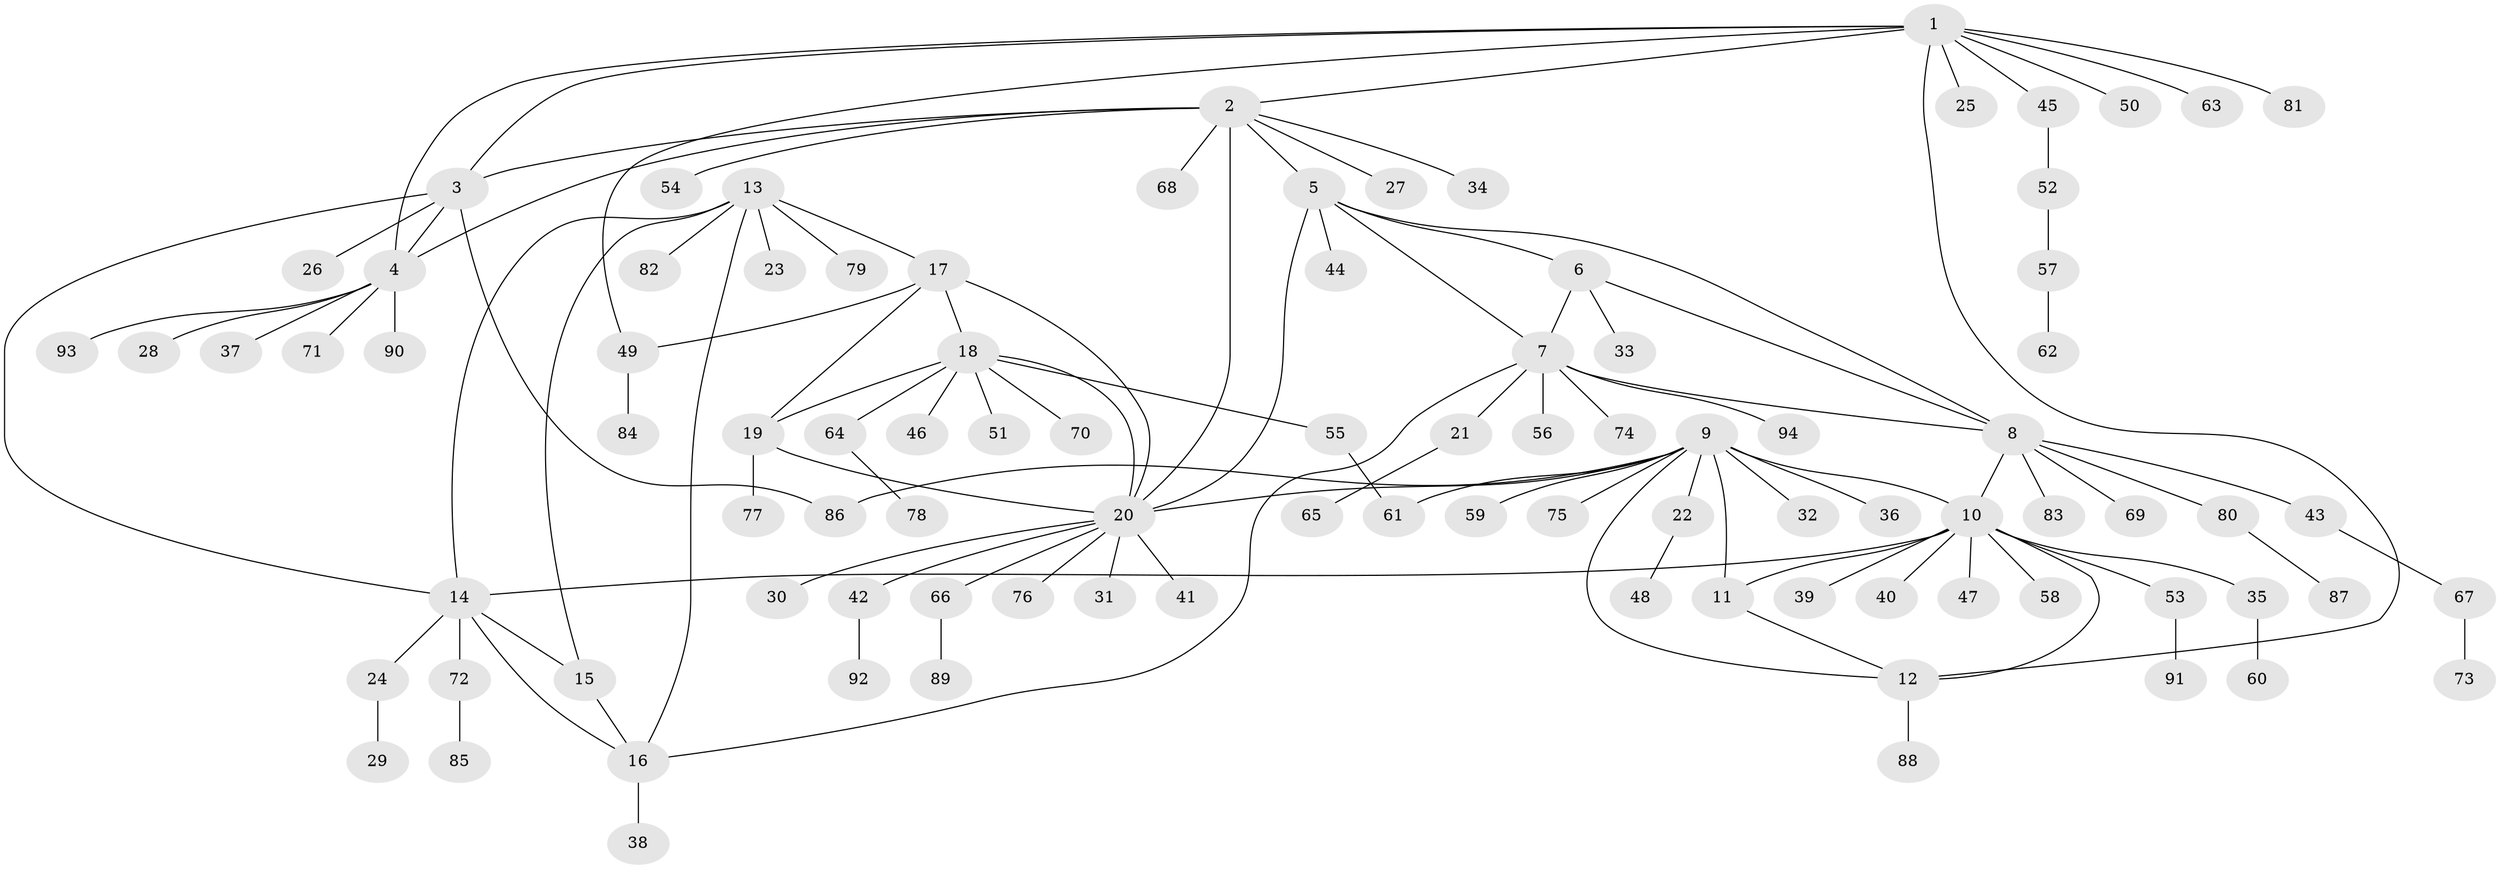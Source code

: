// coarse degree distribution, {7: 0.034482758620689655, 3: 0.1724137931034483, 6: 0.10344827586206896, 5: 0.10344827586206896, 8: 0.034482758620689655, 1: 0.4482758620689655, 2: 0.10344827586206896}
// Generated by graph-tools (version 1.1) at 2025/52/03/04/25 22:52:12]
// undirected, 94 vertices, 117 edges
graph export_dot {
  node [color=gray90,style=filled];
  1;
  2;
  3;
  4;
  5;
  6;
  7;
  8;
  9;
  10;
  11;
  12;
  13;
  14;
  15;
  16;
  17;
  18;
  19;
  20;
  21;
  22;
  23;
  24;
  25;
  26;
  27;
  28;
  29;
  30;
  31;
  32;
  33;
  34;
  35;
  36;
  37;
  38;
  39;
  40;
  41;
  42;
  43;
  44;
  45;
  46;
  47;
  48;
  49;
  50;
  51;
  52;
  53;
  54;
  55;
  56;
  57;
  58;
  59;
  60;
  61;
  62;
  63;
  64;
  65;
  66;
  67;
  68;
  69;
  70;
  71;
  72;
  73;
  74;
  75;
  76;
  77;
  78;
  79;
  80;
  81;
  82;
  83;
  84;
  85;
  86;
  87;
  88;
  89;
  90;
  91;
  92;
  93;
  94;
  1 -- 2;
  1 -- 3;
  1 -- 4;
  1 -- 12;
  1 -- 25;
  1 -- 45;
  1 -- 49;
  1 -- 50;
  1 -- 63;
  1 -- 81;
  2 -- 3;
  2 -- 4;
  2 -- 5;
  2 -- 20;
  2 -- 27;
  2 -- 34;
  2 -- 54;
  2 -- 68;
  3 -- 4;
  3 -- 14;
  3 -- 26;
  3 -- 86;
  4 -- 28;
  4 -- 37;
  4 -- 71;
  4 -- 90;
  4 -- 93;
  5 -- 6;
  5 -- 7;
  5 -- 8;
  5 -- 20;
  5 -- 44;
  6 -- 7;
  6 -- 8;
  6 -- 33;
  7 -- 8;
  7 -- 16;
  7 -- 21;
  7 -- 56;
  7 -- 74;
  7 -- 94;
  8 -- 10;
  8 -- 43;
  8 -- 69;
  8 -- 80;
  8 -- 83;
  9 -- 10;
  9 -- 11;
  9 -- 12;
  9 -- 20;
  9 -- 22;
  9 -- 32;
  9 -- 36;
  9 -- 59;
  9 -- 61;
  9 -- 75;
  9 -- 86;
  10 -- 11;
  10 -- 12;
  10 -- 14;
  10 -- 35;
  10 -- 39;
  10 -- 40;
  10 -- 47;
  10 -- 53;
  10 -- 58;
  11 -- 12;
  12 -- 88;
  13 -- 14;
  13 -- 15;
  13 -- 16;
  13 -- 17;
  13 -- 23;
  13 -- 79;
  13 -- 82;
  14 -- 15;
  14 -- 16;
  14 -- 24;
  14 -- 72;
  15 -- 16;
  16 -- 38;
  17 -- 18;
  17 -- 19;
  17 -- 20;
  17 -- 49;
  18 -- 19;
  18 -- 20;
  18 -- 46;
  18 -- 51;
  18 -- 55;
  18 -- 64;
  18 -- 70;
  19 -- 20;
  19 -- 77;
  20 -- 30;
  20 -- 31;
  20 -- 41;
  20 -- 42;
  20 -- 66;
  20 -- 76;
  21 -- 65;
  22 -- 48;
  24 -- 29;
  35 -- 60;
  42 -- 92;
  43 -- 67;
  45 -- 52;
  49 -- 84;
  52 -- 57;
  53 -- 91;
  55 -- 61;
  57 -- 62;
  64 -- 78;
  66 -- 89;
  67 -- 73;
  72 -- 85;
  80 -- 87;
}
